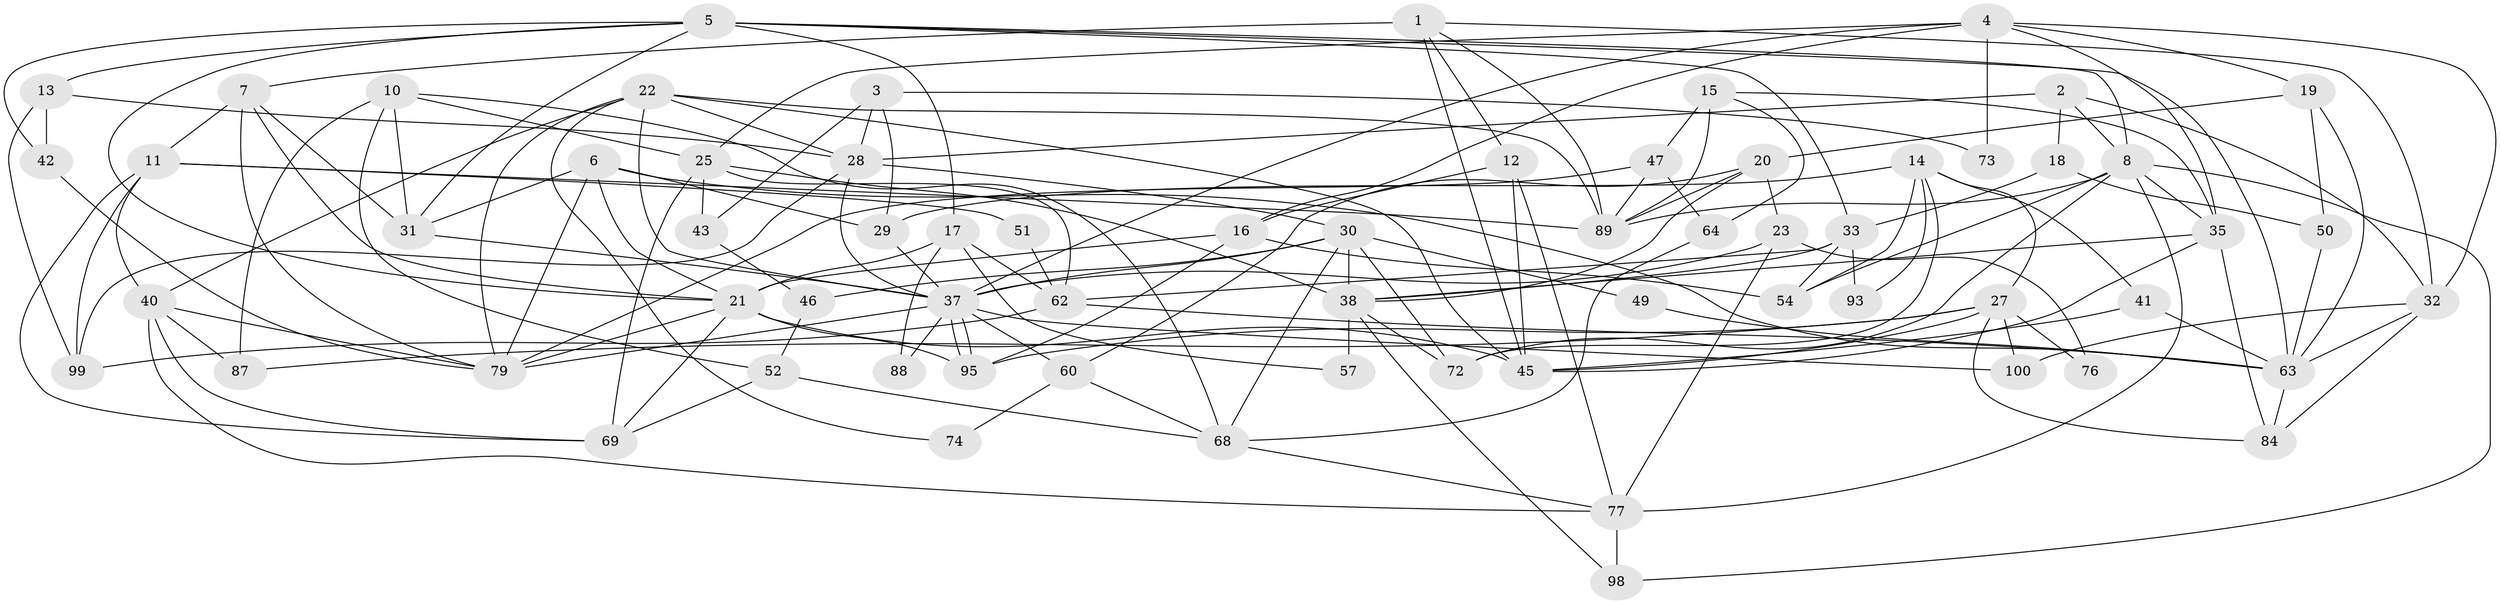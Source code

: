 // original degree distribution, {5: 0.16, 4: 0.34, 6: 0.13, 3: 0.25, 2: 0.11, 9: 0.01}
// Generated by graph-tools (version 1.1) at 2025/11/02/21/25 10:11:14]
// undirected, 67 vertices, 164 edges
graph export_dot {
graph [start="1"]
  node [color=gray90,style=filled];
  1;
  2;
  3;
  4 [super="+24"];
  5 [super="+94"];
  6 [super="+9"];
  7;
  8 [super="+90"];
  10 [super="+56"];
  11 [super="+36"];
  12;
  13;
  14 [super="+67"];
  15;
  16 [super="+55"];
  17;
  18 [super="+26"];
  19;
  20 [super="+82"];
  21 [super="+34"];
  22 [super="+44"];
  23 [super="+80"];
  25 [super="+53"];
  27 [super="+65"];
  28 [super="+59"];
  29;
  30 [super="+39"];
  31 [super="+75"];
  32 [super="+66"];
  33 [super="+96"];
  35 [super="+58"];
  37 [super="+61"];
  38 [super="+48"];
  40 [super="+81"];
  41;
  42;
  43;
  45 [super="+92"];
  46;
  47;
  49;
  50;
  51;
  52;
  54;
  57;
  60;
  62 [super="+97"];
  63 [super="+70"];
  64 [super="+71"];
  68 [super="+85"];
  69;
  72 [super="+86"];
  73;
  74;
  76;
  77 [super="+78"];
  79 [super="+83"];
  84;
  87;
  88;
  89 [super="+91"];
  93;
  95;
  98;
  99;
  100;
  1 -- 12;
  1 -- 7;
  1 -- 32;
  1 -- 45;
  1 -- 89;
  2 -- 32;
  2 -- 8;
  2 -- 28;
  2 -- 18;
  3 -- 29;
  3 -- 43;
  3 -- 73;
  3 -- 28;
  4 -- 35;
  4 -- 16;
  4 -- 19;
  4 -- 73;
  4 -- 32;
  4 -- 25;
  4 -- 37;
  5 -- 17;
  5 -- 21;
  5 -- 13;
  5 -- 42;
  5 -- 63;
  5 -- 8;
  5 -- 33;
  5 -- 31;
  6 -- 31;
  6 -- 63;
  6 -- 21;
  6 -- 29;
  6 -- 79;
  7 -- 31;
  7 -- 11;
  7 -- 79;
  7 -- 21;
  8 -- 77;
  8 -- 54;
  8 -- 35;
  8 -- 98;
  8 -- 89;
  8 -- 72;
  10 -- 52;
  10 -- 87;
  10 -- 31;
  10 -- 68;
  10 -- 25;
  11 -- 51;
  11 -- 99;
  11 -- 89;
  11 -- 69;
  11 -- 40;
  12 -- 77;
  12 -- 45;
  12 -- 16;
  13 -- 42;
  13 -- 99;
  13 -- 28;
  14 -- 93;
  14 -- 29;
  14 -- 41;
  14 -- 54;
  14 -- 72;
  14 -- 27;
  15 -- 47;
  15 -- 35;
  15 -- 64;
  15 -- 89 [weight=2];
  16 -- 95;
  16 -- 21;
  16 -- 54;
  17 -- 62;
  17 -- 21;
  17 -- 57;
  17 -- 88;
  18 -- 50;
  18 -- 33;
  19 -- 63;
  19 -- 50;
  19 -- 20;
  20 -- 89;
  20 -- 60;
  20 -- 38;
  20 -- 23;
  21 -- 79;
  21 -- 69;
  21 -- 45;
  21 -- 95;
  22 -- 74;
  22 -- 37;
  22 -- 40;
  22 -- 28;
  22 -- 45;
  22 -- 79;
  22 -- 89;
  23 -- 37;
  23 -- 76;
  23 -- 77;
  25 -- 69;
  25 -- 38;
  25 -- 43;
  25 -- 62;
  27 -- 84;
  27 -- 100;
  27 -- 76;
  27 -- 45;
  27 -- 95;
  27 -- 87;
  28 -- 37;
  28 -- 99;
  28 -- 30;
  29 -- 37;
  30 -- 49;
  30 -- 37;
  30 -- 72;
  30 -- 46;
  30 -- 38;
  30 -- 68;
  31 -- 37;
  32 -- 100;
  32 -- 84;
  32 -- 63;
  33 -- 54;
  33 -- 93 [weight=2];
  33 -- 62;
  33 -- 38;
  35 -- 45;
  35 -- 84;
  35 -- 38;
  37 -- 95;
  37 -- 95;
  37 -- 88;
  37 -- 100;
  37 -- 60;
  37 -- 79;
  38 -- 98;
  38 -- 57;
  38 -- 72;
  40 -- 79;
  40 -- 69;
  40 -- 87;
  40 -- 77;
  41 -- 45;
  41 -- 63;
  42 -- 79;
  43 -- 46;
  46 -- 52;
  47 -- 79;
  47 -- 64;
  47 -- 89;
  49 -- 63;
  50 -- 63;
  51 -- 62;
  52 -- 69;
  52 -- 68;
  60 -- 74;
  60 -- 68;
  62 -- 99;
  62 -- 63;
  63 -- 84;
  64 -- 68;
  68 -- 77;
  77 -- 98;
}
